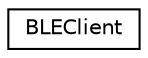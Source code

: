 digraph "Graphical Class Hierarchy"
{
  edge [fontname="Helvetica",fontsize="10",labelfontname="Helvetica",labelfontsize="10"];
  node [fontname="Helvetica",fontsize="10",shape=record];
  rankdir="LR";
  Node0 [label="BLEClient",height=0.2,width=0.4,color="black", fillcolor="white", style="filled",URL="$class_b_l_e_client.html",tooltip="A model of a BLE client. "];
}
